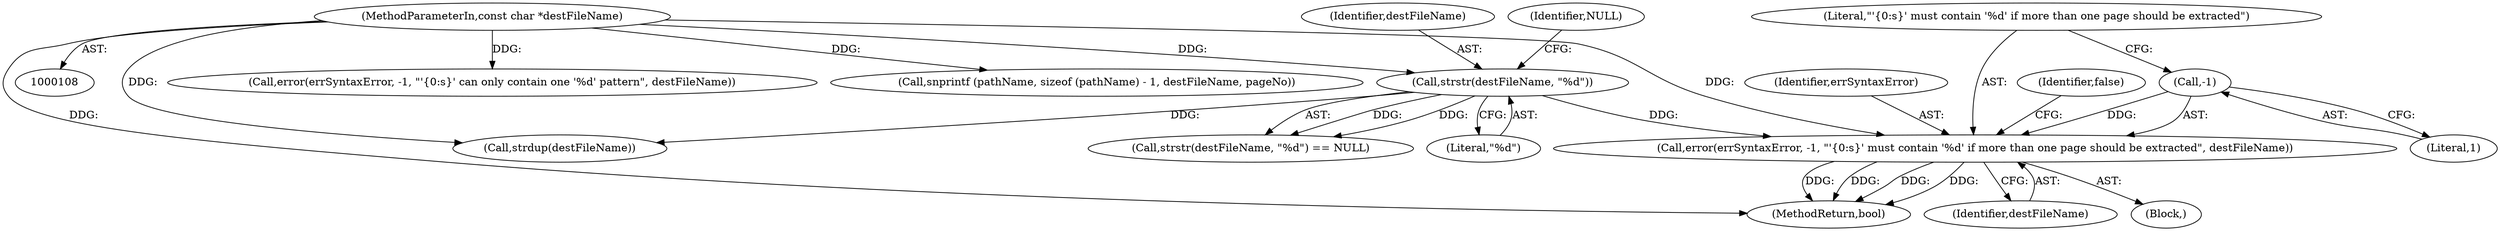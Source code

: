 digraph "0_poppler_61f79b8447c3ac8ab5a26e79e0c28053ffdccf75@pointer" {
"1000179" [label="(Call,error(errSyntaxError, -1, \"'{0:s}' must contain '%d' if more than one page should be extracted\", destFileName))"];
"1000181" [label="(Call,-1)"];
"1000174" [label="(Call,strstr(destFileName, \"%d\"))"];
"1000110" [label="(MethodParameterIn,const char *destFileName)"];
"1000183" [label="(Literal,\"'{0:s}' must contain '%d' if more than one page should be extracted\")"];
"1000182" [label="(Literal,1)"];
"1000242" [label="(Call,error(errSyntaxError, -1, \"'{0:s}' can only contain one '%d' pattern\", destFileName))"];
"1000178" [label="(Block,)"];
"1000177" [label="(Identifier,NULL)"];
"1000110" [label="(MethodParameterIn,const char *destFileName)"];
"1000174" [label="(Call,strstr(destFileName, \"%d\"))"];
"1000180" [label="(Identifier,errSyntaxError)"];
"1000175" [label="(Identifier,destFileName)"];
"1000265" [label="(Call,snprintf (pathName, sizeof (pathName) - 1, destFileName, pageNo))"];
"1000181" [label="(Call,-1)"];
"1000186" [label="(Identifier,false)"];
"1000315" [label="(MethodReturn,bool)"];
"1000179" [label="(Call,error(errSyntaxError, -1, \"'{0:s}' must contain '%d' if more than one page should be extracted\", destFileName))"];
"1000173" [label="(Call,strstr(destFileName, \"%d\") == NULL)"];
"1000190" [label="(Call,strdup(destFileName))"];
"1000184" [label="(Identifier,destFileName)"];
"1000176" [label="(Literal,\"%d\")"];
"1000179" -> "1000178"  [label="AST: "];
"1000179" -> "1000184"  [label="CFG: "];
"1000180" -> "1000179"  [label="AST: "];
"1000181" -> "1000179"  [label="AST: "];
"1000183" -> "1000179"  [label="AST: "];
"1000184" -> "1000179"  [label="AST: "];
"1000186" -> "1000179"  [label="CFG: "];
"1000179" -> "1000315"  [label="DDG: "];
"1000179" -> "1000315"  [label="DDG: "];
"1000179" -> "1000315"  [label="DDG: "];
"1000179" -> "1000315"  [label="DDG: "];
"1000181" -> "1000179"  [label="DDG: "];
"1000174" -> "1000179"  [label="DDG: "];
"1000110" -> "1000179"  [label="DDG: "];
"1000181" -> "1000182"  [label="CFG: "];
"1000182" -> "1000181"  [label="AST: "];
"1000183" -> "1000181"  [label="CFG: "];
"1000174" -> "1000173"  [label="AST: "];
"1000174" -> "1000176"  [label="CFG: "];
"1000175" -> "1000174"  [label="AST: "];
"1000176" -> "1000174"  [label="AST: "];
"1000177" -> "1000174"  [label="CFG: "];
"1000174" -> "1000173"  [label="DDG: "];
"1000174" -> "1000173"  [label="DDG: "];
"1000110" -> "1000174"  [label="DDG: "];
"1000174" -> "1000190"  [label="DDG: "];
"1000110" -> "1000108"  [label="AST: "];
"1000110" -> "1000315"  [label="DDG: "];
"1000110" -> "1000190"  [label="DDG: "];
"1000110" -> "1000242"  [label="DDG: "];
"1000110" -> "1000265"  [label="DDG: "];
}
